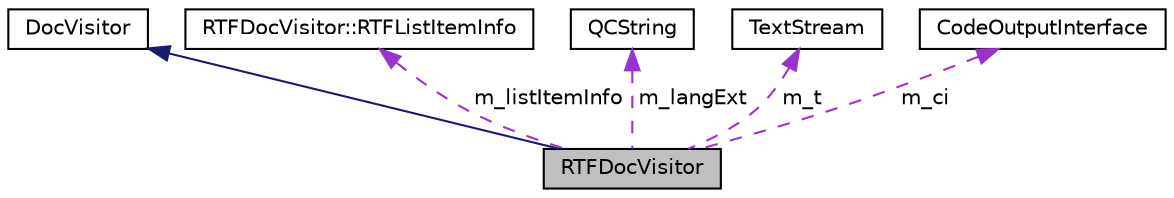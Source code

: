 digraph "RTFDocVisitor"
{
 // INTERACTIVE_SVG=YES
 // LATEX_PDF_SIZE
  edge [fontname="Helvetica",fontsize="10",labelfontname="Helvetica",labelfontsize="10"];
  node [fontname="Helvetica",fontsize="10",shape=record];
  Node1 [label="RTFDocVisitor",height=0.2,width=0.4,color="black", fillcolor="grey75", style="filled", fontcolor="black",tooltip="Concrete visitor implementation for RTF output."];
  Node2 -> Node1 [dir="back",color="midnightblue",fontsize="10",style="solid",fontname="Helvetica"];
  Node2 [label="DocVisitor",height=0.2,width=0.4,color="black", fillcolor="white", style="filled",URL="$d0/d78/class_doc_visitor.html",tooltip="Abstract visitor that participates in the visitor pattern."];
  Node3 -> Node1 [dir="back",color="darkorchid3",fontsize="10",style="dashed",label=" m_listItemInfo" ,fontname="Helvetica"];
  Node3 [label="RTFDocVisitor::RTFListItemInfo",height=0.2,width=0.4,color="black", fillcolor="white", style="filled",URL="$d9/d88/struct_r_t_f_doc_visitor_1_1_r_t_f_list_item_info.html",tooltip=" "];
  Node4 -> Node1 [dir="back",color="darkorchid3",fontsize="10",style="dashed",label=" m_langExt" ,fontname="Helvetica"];
  Node4 [label="QCString",height=0.2,width=0.4,color="black", fillcolor="white", style="filled",URL="$d9/d45/class_q_c_string.html",tooltip="This is an alternative implementation of QCString."];
  Node5 -> Node1 [dir="back",color="darkorchid3",fontsize="10",style="dashed",label=" m_t" ,fontname="Helvetica"];
  Node5 [label="TextStream",height=0.2,width=0.4,color="black", fillcolor="white", style="filled",URL="$d3/d30/class_text_stream.html",tooltip="Text streaming class that buffers data."];
  Node6 -> Node1 [dir="back",color="darkorchid3",fontsize="10",style="dashed",label=" m_ci" ,fontname="Helvetica"];
  Node6 [label="CodeOutputInterface",height=0.2,width=0.4,color="black", fillcolor="white", style="filled",URL="$d5/d9c/class_code_output_interface.html",tooltip="Output interface for code parser."];
}

